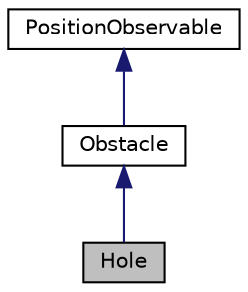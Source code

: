 digraph "Hole"
{
  edge [fontname="Helvetica",fontsize="10",labelfontname="Helvetica",labelfontsize="10"];
  node [fontname="Helvetica",fontsize="10",shape=record];
  Node3 [label="Hole",height=0.2,width=0.4,color="black", fillcolor="grey75", style="filled", fontcolor="black"];
  Node4 -> Node3 [dir="back",color="midnightblue",fontsize="10",style="solid",fontname="Helvetica"];
  Node4 [label="Obstacle",height=0.2,width=0.4,color="black", fillcolor="white", style="filled",URL="$classObstacle.html",tooltip="Class defining an Obstacle. "];
  Node5 -> Node4 [dir="back",color="midnightblue",fontsize="10",style="solid",fontname="Helvetica"];
  Node5 [label="PositionObservable",height=0.2,width=0.4,color="black", fillcolor="white", style="filled",URL="$classPositionObservable.html"];
}
